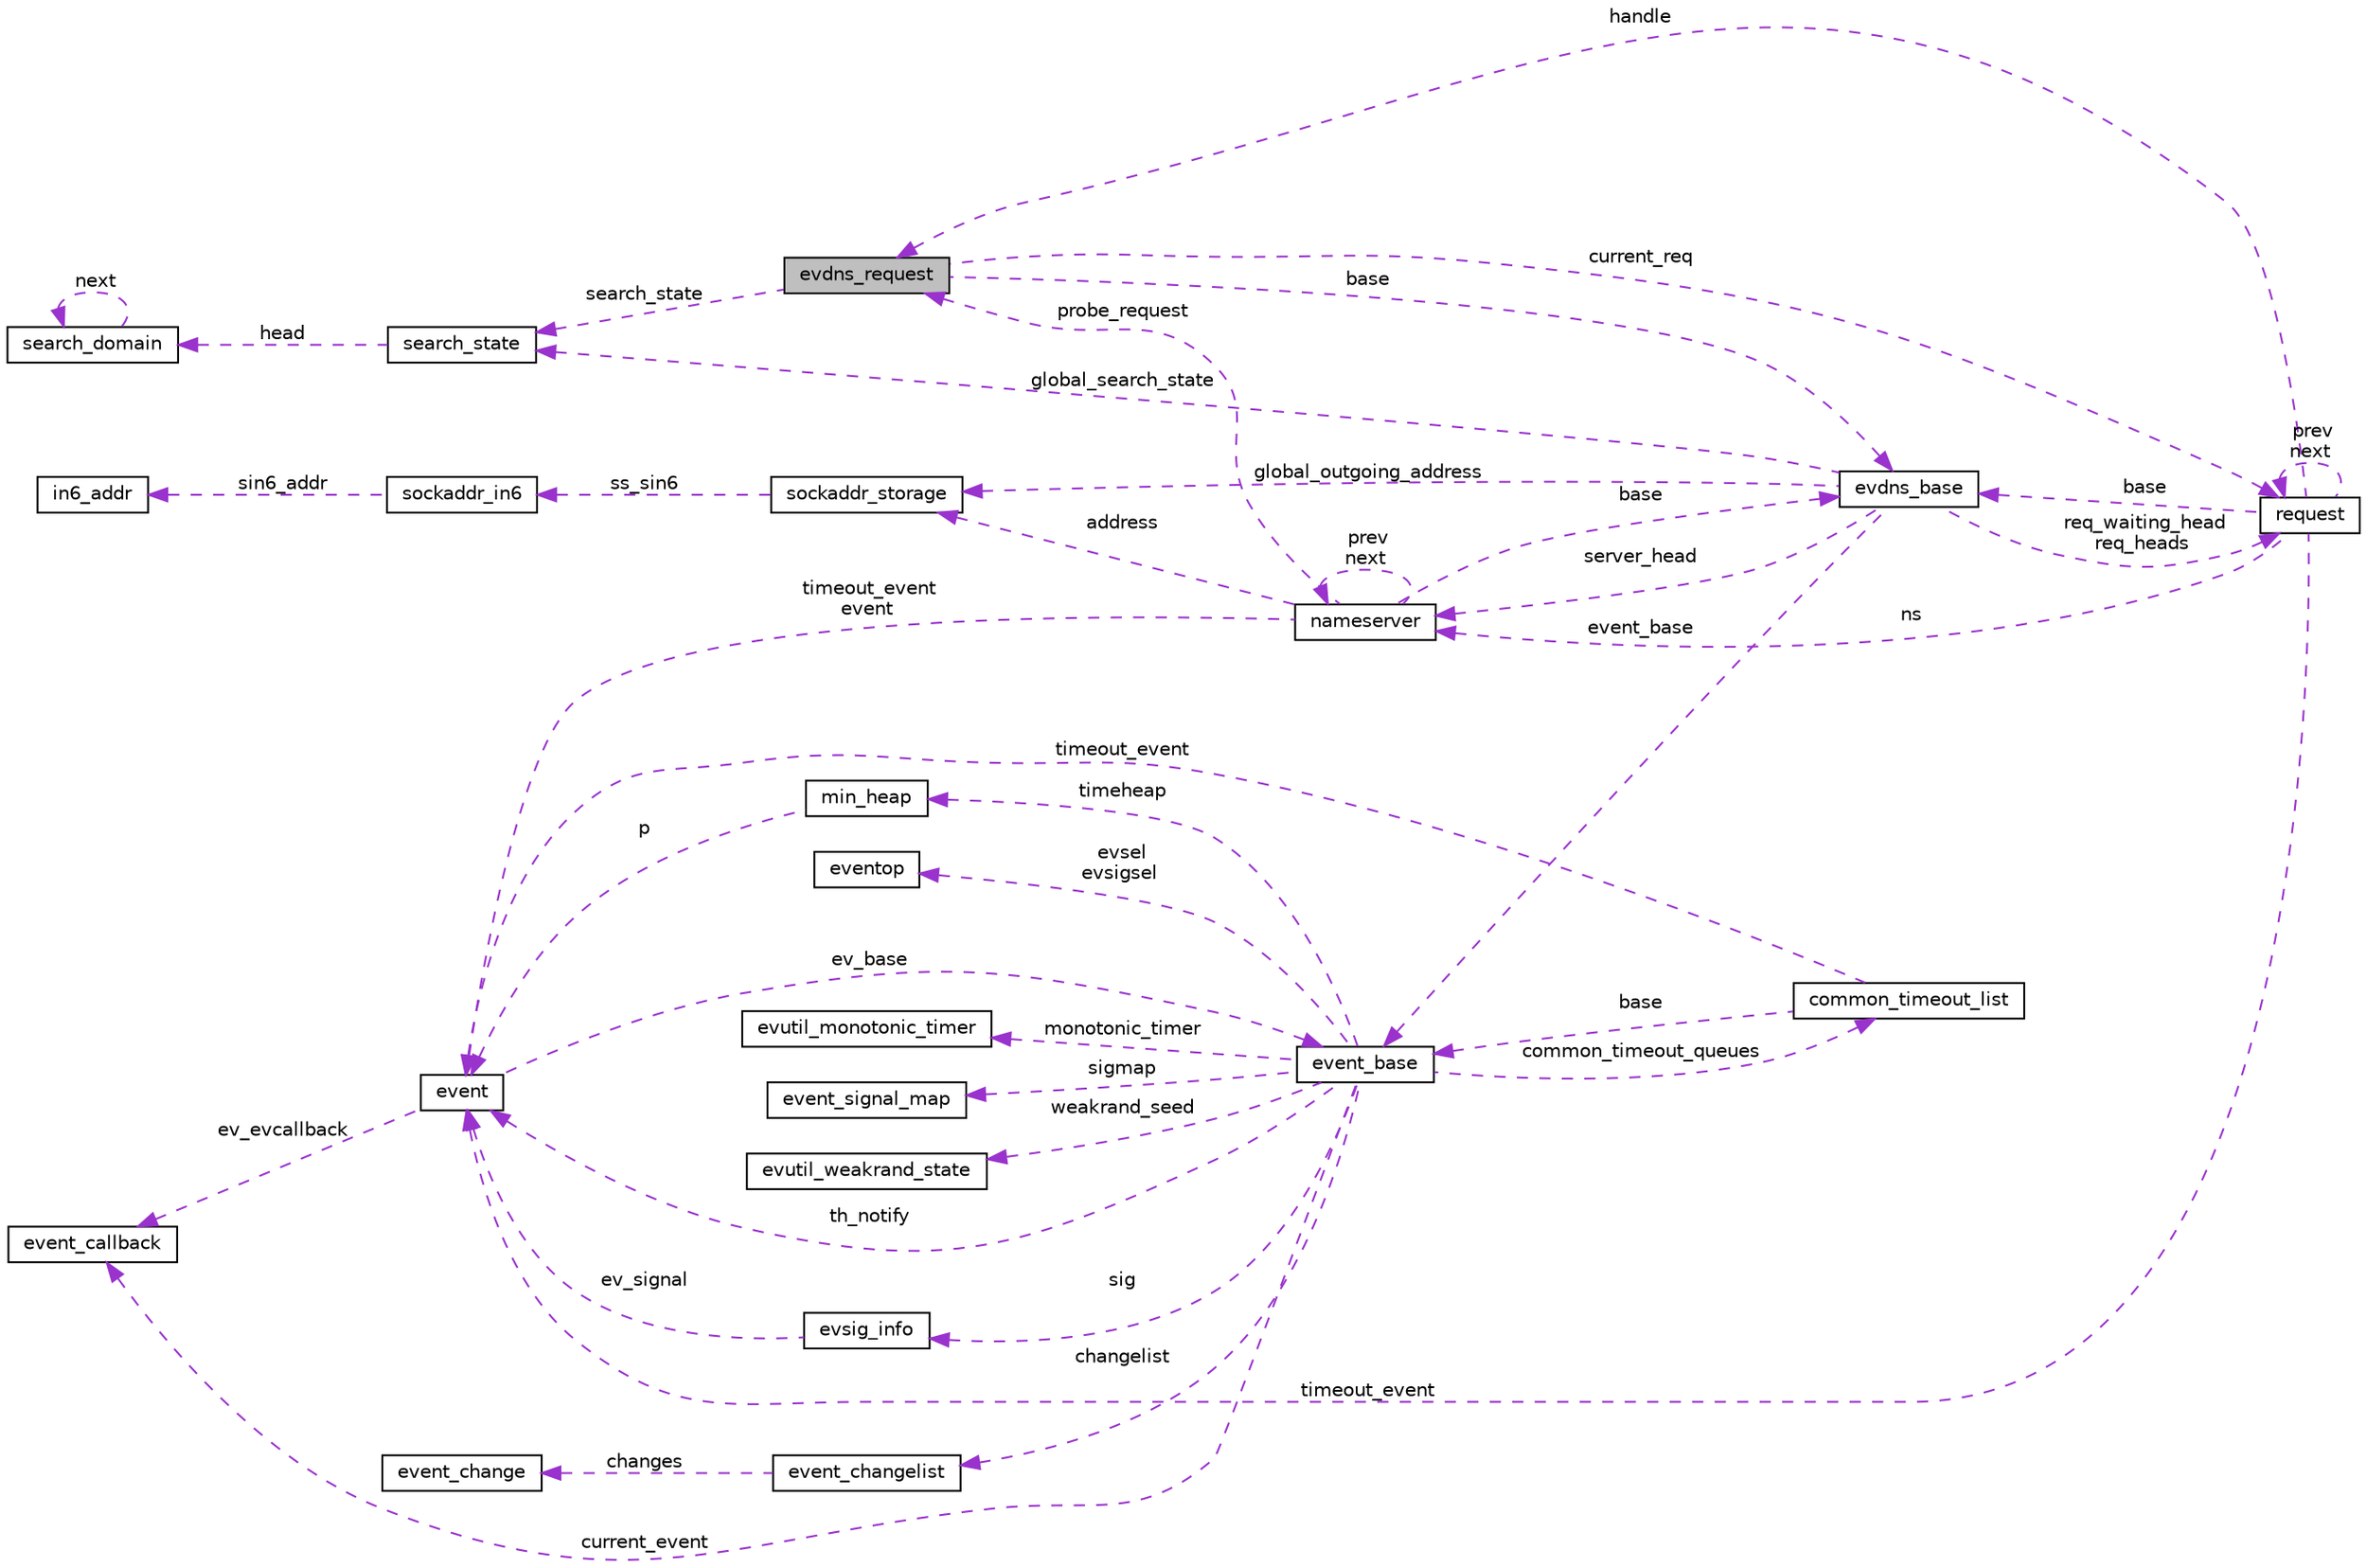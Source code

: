 digraph "evdns_request"
{
 // LATEX_PDF_SIZE
  edge [fontname="Helvetica",fontsize="10",labelfontname="Helvetica",labelfontsize="10"];
  node [fontname="Helvetica",fontsize="10",shape=record];
  rankdir="LR";
  Node1 [label="evdns_request",height=0.2,width=0.4,color="black", fillcolor="grey75", style="filled", fontcolor="black",tooltip=" "];
  Node2 -> Node1 [dir="back",color="darkorchid3",fontsize="10",style="dashed",label=" base" ,fontname="Helvetica"];
  Node2 [label="evdns_base",height=0.2,width=0.4,color="black", fillcolor="white", style="filled",URL="$structevdns__base.html",tooltip=" "];
  Node3 -> Node2 [dir="back",color="darkorchid3",fontsize="10",style="dashed",label=" global_outgoing_address" ,fontname="Helvetica"];
  Node3 [label="sockaddr_storage",height=0.2,width=0.4,color="black", fillcolor="white", style="filled",URL="$structsockaddr__storage.html",tooltip=" "];
  Node4 -> Node3 [dir="back",color="darkorchid3",fontsize="10",style="dashed",label=" ss_sin6" ,fontname="Helvetica"];
  Node4 [label="sockaddr_in6",height=0.2,width=0.4,color="black", fillcolor="white", style="filled",URL="$structsockaddr__in6.html",tooltip=" "];
  Node5 -> Node4 [dir="back",color="darkorchid3",fontsize="10",style="dashed",label=" sin6_addr" ,fontname="Helvetica"];
  Node5 [label="in6_addr",height=0.2,width=0.4,color="black", fillcolor="white", style="filled",URL="$structin6__addr.html",tooltip=" "];
  Node6 -> Node2 [dir="back",color="darkorchid3",fontsize="10",style="dashed",label=" server_head" ,fontname="Helvetica"];
  Node6 [label="nameserver",height=0.2,width=0.4,color="black", fillcolor="white", style="filled",URL="$structnameserver.html",tooltip=" "];
  Node2 -> Node6 [dir="back",color="darkorchid3",fontsize="10",style="dashed",label=" base" ,fontname="Helvetica"];
  Node7 -> Node6 [dir="back",color="darkorchid3",fontsize="10",style="dashed",label=" timeout_event\nevent" ,fontname="Helvetica"];
  Node7 [label="event",height=0.2,width=0.4,color="black", fillcolor="white", style="filled",URL="$structevent.html",tooltip=" "];
  Node8 -> Node7 [dir="back",color="darkorchid3",fontsize="10",style="dashed",label=" ev_evcallback" ,fontname="Helvetica"];
  Node8 [label="event_callback",height=0.2,width=0.4,color="black", fillcolor="white", style="filled",URL="$structevent__callback.html",tooltip=" "];
  Node9 -> Node7 [dir="back",color="darkorchid3",fontsize="10",style="dashed",label=" ev_base" ,fontname="Helvetica"];
  Node9 [label="event_base",height=0.2,width=0.4,color="black", fillcolor="white", style="filled",URL="$structevent__base.html",tooltip=" "];
  Node10 -> Node9 [dir="back",color="darkorchid3",fontsize="10",style="dashed",label=" evsel\nevsigsel" ,fontname="Helvetica"];
  Node10 [label="eventop",height=0.2,width=0.4,color="black", fillcolor="white", style="filled",URL="$structeventop.html",tooltip=" "];
  Node11 -> Node9 [dir="back",color="darkorchid3",fontsize="10",style="dashed",label=" sig" ,fontname="Helvetica"];
  Node11 [label="evsig_info",height=0.2,width=0.4,color="black", fillcolor="white", style="filled",URL="$structevsig__info.html",tooltip=" "];
  Node7 -> Node11 [dir="back",color="darkorchid3",fontsize="10",style="dashed",label=" ev_signal" ,fontname="Helvetica"];
  Node12 -> Node9 [dir="back",color="darkorchid3",fontsize="10",style="dashed",label=" timeheap" ,fontname="Helvetica"];
  Node12 [label="min_heap",height=0.2,width=0.4,color="black", fillcolor="white", style="filled",URL="$structmin__heap.html",tooltip=" "];
  Node7 -> Node12 [dir="back",color="darkorchid3",fontsize="10",style="dashed",label=" p" ,fontname="Helvetica"];
  Node7 -> Node9 [dir="back",color="darkorchid3",fontsize="10",style="dashed",label=" th_notify" ,fontname="Helvetica"];
  Node8 -> Node9 [dir="back",color="darkorchid3",fontsize="10",style="dashed",label=" current_event" ,fontname="Helvetica"];
  Node13 -> Node9 [dir="back",color="darkorchid3",fontsize="10",style="dashed",label=" common_timeout_queues" ,fontname="Helvetica"];
  Node13 [label="common_timeout_list",height=0.2,width=0.4,color="black", fillcolor="white", style="filled",URL="$structcommon__timeout__list.html",tooltip=" "];
  Node7 -> Node13 [dir="back",color="darkorchid3",fontsize="10",style="dashed",label=" timeout_event" ,fontname="Helvetica"];
  Node9 -> Node13 [dir="back",color="darkorchid3",fontsize="10",style="dashed",label=" base" ,fontname="Helvetica"];
  Node14 -> Node9 [dir="back",color="darkorchid3",fontsize="10",style="dashed",label=" monotonic_timer" ,fontname="Helvetica"];
  Node14 [label="evutil_monotonic_timer",height=0.2,width=0.4,color="black", fillcolor="white", style="filled",URL="$structevutil__monotonic__timer.html",tooltip=" "];
  Node15 -> Node9 [dir="back",color="darkorchid3",fontsize="10",style="dashed",label=" sigmap" ,fontname="Helvetica"];
  Node15 [label="event_signal_map",height=0.2,width=0.4,color="black", fillcolor="white", style="filled",URL="$structevent__signal__map.html",tooltip=" "];
  Node16 -> Node9 [dir="back",color="darkorchid3",fontsize="10",style="dashed",label=" changelist" ,fontname="Helvetica"];
  Node16 [label="event_changelist",height=0.2,width=0.4,color="black", fillcolor="white", style="filled",URL="$structevent__changelist.html",tooltip=" "];
  Node17 -> Node16 [dir="back",color="darkorchid3",fontsize="10",style="dashed",label=" changes" ,fontname="Helvetica"];
  Node17 [label="event_change",height=0.2,width=0.4,color="black", fillcolor="white", style="filled",URL="$structevent__change.html",tooltip=" "];
  Node18 -> Node9 [dir="back",color="darkorchid3",fontsize="10",style="dashed",label=" weakrand_seed" ,fontname="Helvetica"];
  Node18 [label="evutil_weakrand_state",height=0.2,width=0.4,color="black", fillcolor="white", style="filled",URL="$structevutil__weakrand__state.html",tooltip=" "];
  Node3 -> Node6 [dir="back",color="darkorchid3",fontsize="10",style="dashed",label=" address" ,fontname="Helvetica"];
  Node1 -> Node6 [dir="back",color="darkorchid3",fontsize="10",style="dashed",label=" probe_request" ,fontname="Helvetica"];
  Node6 -> Node6 [dir="back",color="darkorchid3",fontsize="10",style="dashed",label=" prev\nnext" ,fontname="Helvetica"];
  Node19 -> Node2 [dir="back",color="darkorchid3",fontsize="10",style="dashed",label=" req_waiting_head\nreq_heads" ,fontname="Helvetica"];
  Node19 [label="request",height=0.2,width=0.4,color="black", fillcolor="white", style="filled",URL="$structrequest.html",tooltip=" "];
  Node2 -> Node19 [dir="back",color="darkorchid3",fontsize="10",style="dashed",label=" base" ,fontname="Helvetica"];
  Node7 -> Node19 [dir="back",color="darkorchid3",fontsize="10",style="dashed",label=" timeout_event" ,fontname="Helvetica"];
  Node1 -> Node19 [dir="back",color="darkorchid3",fontsize="10",style="dashed",label=" handle" ,fontname="Helvetica"];
  Node6 -> Node19 [dir="back",color="darkorchid3",fontsize="10",style="dashed",label=" ns" ,fontname="Helvetica"];
  Node19 -> Node19 [dir="back",color="darkorchid3",fontsize="10",style="dashed",label=" prev\nnext" ,fontname="Helvetica"];
  Node20 -> Node2 [dir="back",color="darkorchid3",fontsize="10",style="dashed",label=" global_search_state" ,fontname="Helvetica"];
  Node20 [label="search_state",height=0.2,width=0.4,color="black", fillcolor="white", style="filled",URL="$structsearch__state.html",tooltip=" "];
  Node21 -> Node20 [dir="back",color="darkorchid3",fontsize="10",style="dashed",label=" head" ,fontname="Helvetica"];
  Node21 [label="search_domain",height=0.2,width=0.4,color="black", fillcolor="white", style="filled",URL="$structsearch__domain.html",tooltip=" "];
  Node21 -> Node21 [dir="back",color="darkorchid3",fontsize="10",style="dashed",label=" next" ,fontname="Helvetica"];
  Node9 -> Node2 [dir="back",color="darkorchid3",fontsize="10",style="dashed",label=" event_base" ,fontname="Helvetica"];
  Node19 -> Node1 [dir="back",color="darkorchid3",fontsize="10",style="dashed",label=" current_req" ,fontname="Helvetica"];
  Node20 -> Node1 [dir="back",color="darkorchid3",fontsize="10",style="dashed",label=" search_state" ,fontname="Helvetica"];
}
